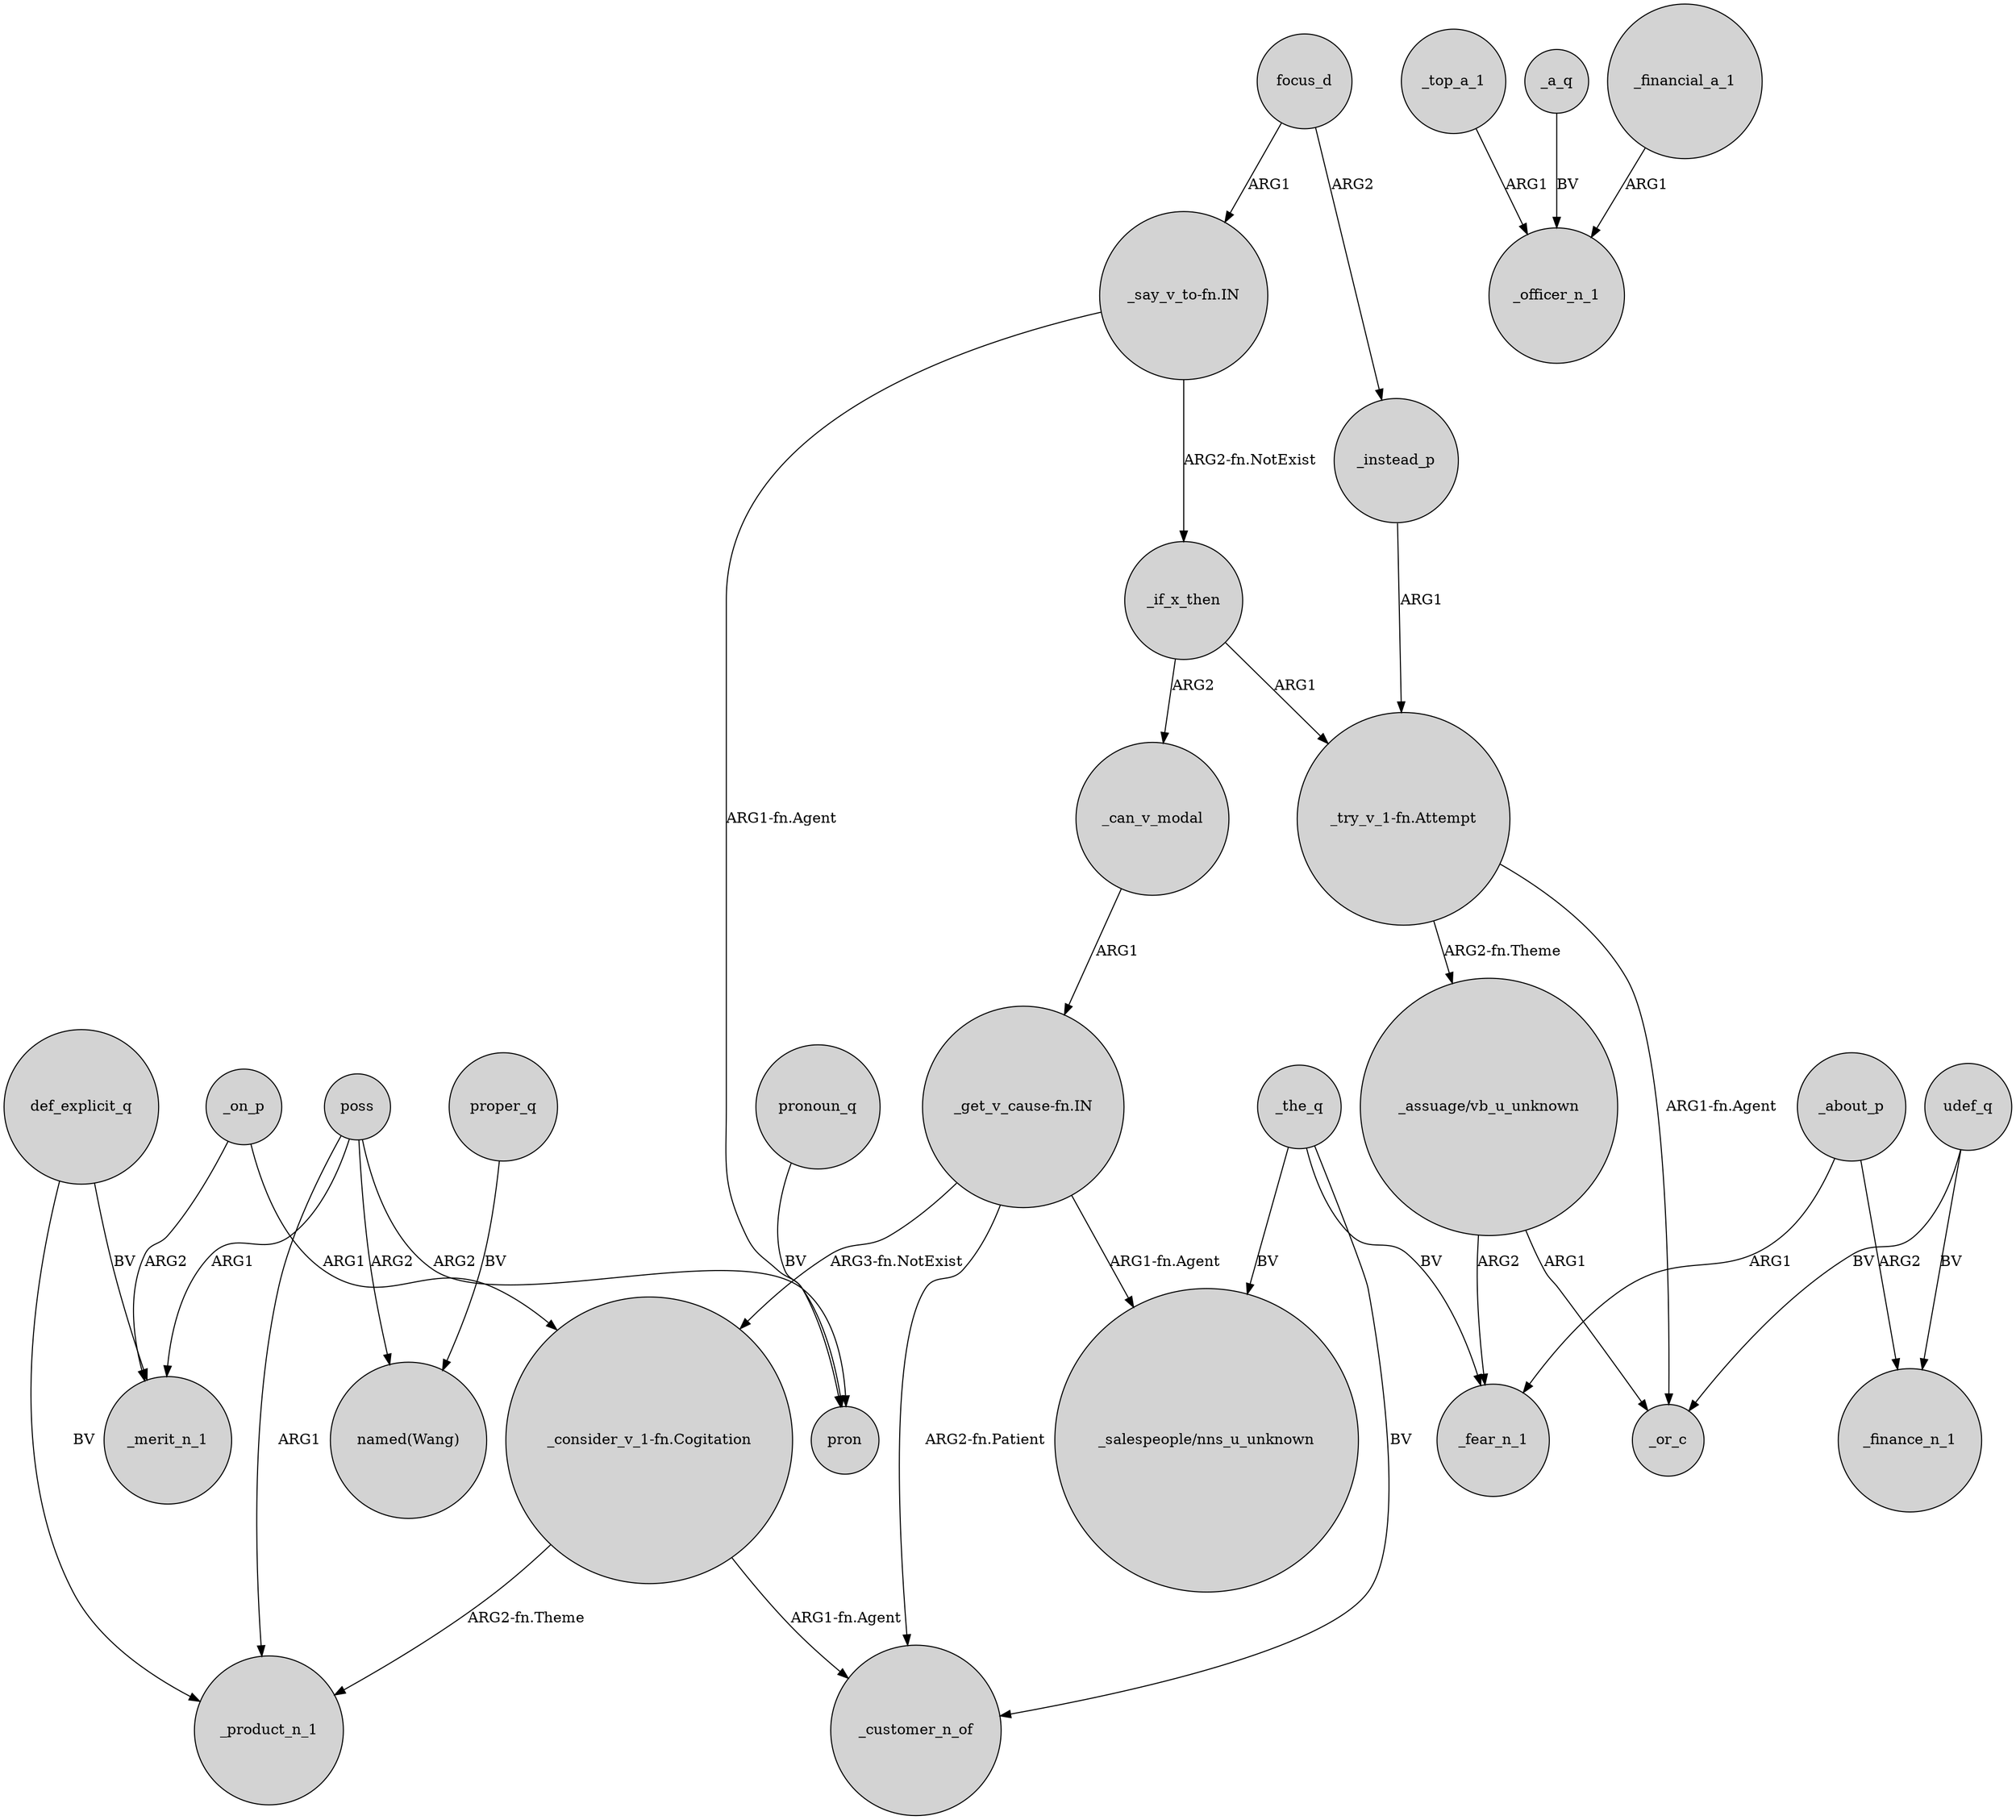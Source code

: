 digraph {
	node [shape=circle style=filled]
	def_explicit_q -> _product_n_1 [label=BV]
	"_try_v_1-fn.Attempt" -> _or_c [label="ARG1-fn.Agent"]
	poss -> _merit_n_1 [label=ARG1]
	poss -> _product_n_1 [label=ARG1]
	"_get_v_cause-fn.IN" -> _customer_n_of [label="ARG2-fn.Patient"]
	poss -> pron [label=ARG2]
	udef_q -> _finance_n_1 [label=BV]
	_top_a_1 -> _officer_n_1 [label=ARG1]
	_can_v_modal -> "_get_v_cause-fn.IN" [label=ARG1]
	_the_q -> "_salespeople/nns_u_unknown" [label=BV]
	poss -> "named(Wang)" [label=ARG2]
	_a_q -> _officer_n_1 [label=BV]
	_about_p -> _finance_n_1 [label=ARG2]
	"_get_v_cause-fn.IN" -> "_consider_v_1-fn.Cogitation" [label="ARG3-fn.NotExist"]
	proper_q -> "named(Wang)" [label=BV]
	_if_x_then -> "_try_v_1-fn.Attempt" [label=ARG1]
	_on_p -> _merit_n_1 [label=ARG2]
	_instead_p -> "_try_v_1-fn.Attempt" [label=ARG1]
	"_try_v_1-fn.Attempt" -> "_assuage/vb_u_unknown" [label="ARG2-fn.Theme"]
	udef_q -> _or_c [label=BV]
	_on_p -> "_consider_v_1-fn.Cogitation" [label=ARG1]
	_the_q -> _fear_n_1 [label=BV]
	focus_d -> "_say_v_to-fn.IN" [label=ARG1]
	"_assuage/vb_u_unknown" -> _fear_n_1 [label=ARG2]
	"_consider_v_1-fn.Cogitation" -> _product_n_1 [label="ARG2-fn.Theme"]
	"_get_v_cause-fn.IN" -> "_salespeople/nns_u_unknown" [label="ARG1-fn.Agent"]
	_the_q -> _customer_n_of [label=BV]
	pronoun_q -> pron [label=BV]
	def_explicit_q -> _merit_n_1 [label=BV]
	"_say_v_to-fn.IN" -> pron [label="ARG1-fn.Agent"]
	_about_p -> _fear_n_1 [label=ARG1]
	"_say_v_to-fn.IN" -> _if_x_then [label="ARG2-fn.NotExist"]
	"_consider_v_1-fn.Cogitation" -> _customer_n_of [label="ARG1-fn.Agent"]
	"_assuage/vb_u_unknown" -> _or_c [label=ARG1]
	_if_x_then -> _can_v_modal [label=ARG2]
	_financial_a_1 -> _officer_n_1 [label=ARG1]
	focus_d -> _instead_p [label=ARG2]
}
